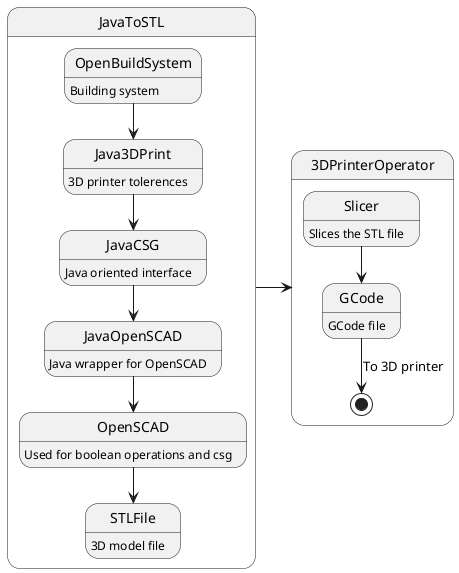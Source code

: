 @startuml

state JavaToSTL {
    OpenBuildSystem : Building system
    Java3DPrint : 3D printer tolerences
    JavaCSG : Java oriented interface
    JavaOpenSCAD : Java wrapper for OpenSCAD
    OpenSCAD : Used for boolean operations and csg
    OpenBuildSystem --> Java3DPrint
    Java3DPrint --> JavaCSG
    JavaCSG --> JavaOpenSCAD
    JavaOpenSCAD --> OpenSCAD
    STLFile : 3D model file
}
state 3DPrinterOperator {
    Slicer : Slices the STL file
    GCode : GCode file
    OpenSCAD --> STLFile

    Slicer --> GCode
    GCode --> [*] : To 3D printer
}
JavaToSTL -r-> 3DPrinterOperator
@enduml